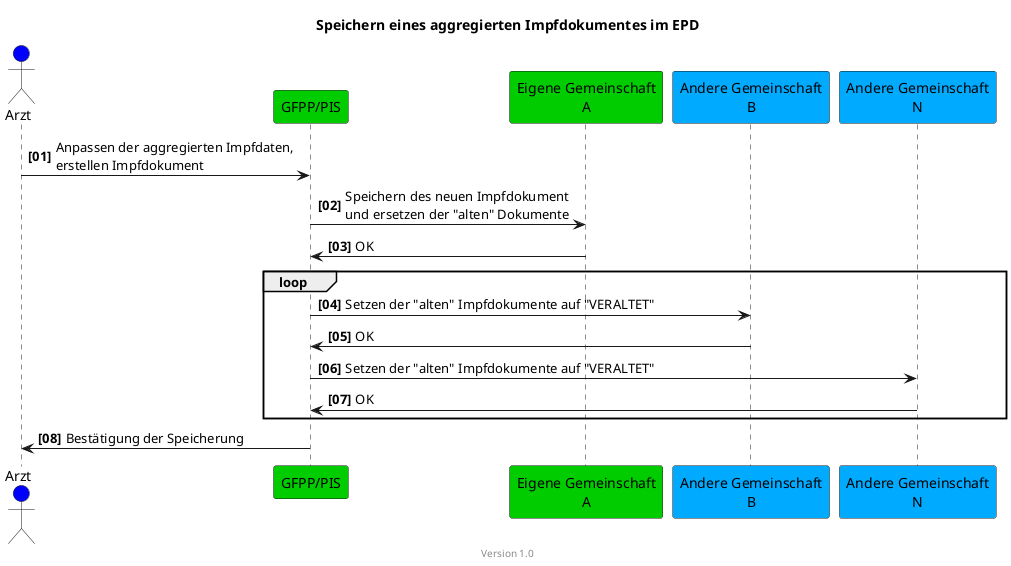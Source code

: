 @startuml
title Speichern eines aggregierten Impfdokumentes im EPD
footer Version 1.0
skinparam responseMessageBelowArrow true

actor Arzt #blue
participant "GFPP/PIS" #00CC00
participant "Eigene Gemeinschaft\nA" #00CC00
participant "Andere Gemeinschaft\nB" #00aaff
participant "Andere Gemeinschaft\nN" #00aaff

autonumber "<b>[00]"
Arzt -> "GFPP/PIS": Anpassen der aggregierten Impfdaten,\nerstellen Impfdokument
"GFPP/PIS" -> "Eigene Gemeinschaft\nA": Speichern des neuen Impfdokument\nund ersetzen der "alten" Dokumente
"Eigene Gemeinschaft\nA" -> "GFPP/PIS": OK

loop
"GFPP/PIS" -> "Andere Gemeinschaft\nB": Setzen der "alten" Impfdokumente auf "VERALTET"
"Andere Gemeinschaft\nB" -> "GFPP/PIS": OK

"GFPP/PIS" -> "Andere Gemeinschaft\nN": Setzen der "alten" Impfdokumente auf "VERALTET"
"Andere Gemeinschaft\nN" -> "GFPP/PIS": OK
end
"GFPP/PIS" -> Arzt: Bestätigung der Speicherung

@enduml
